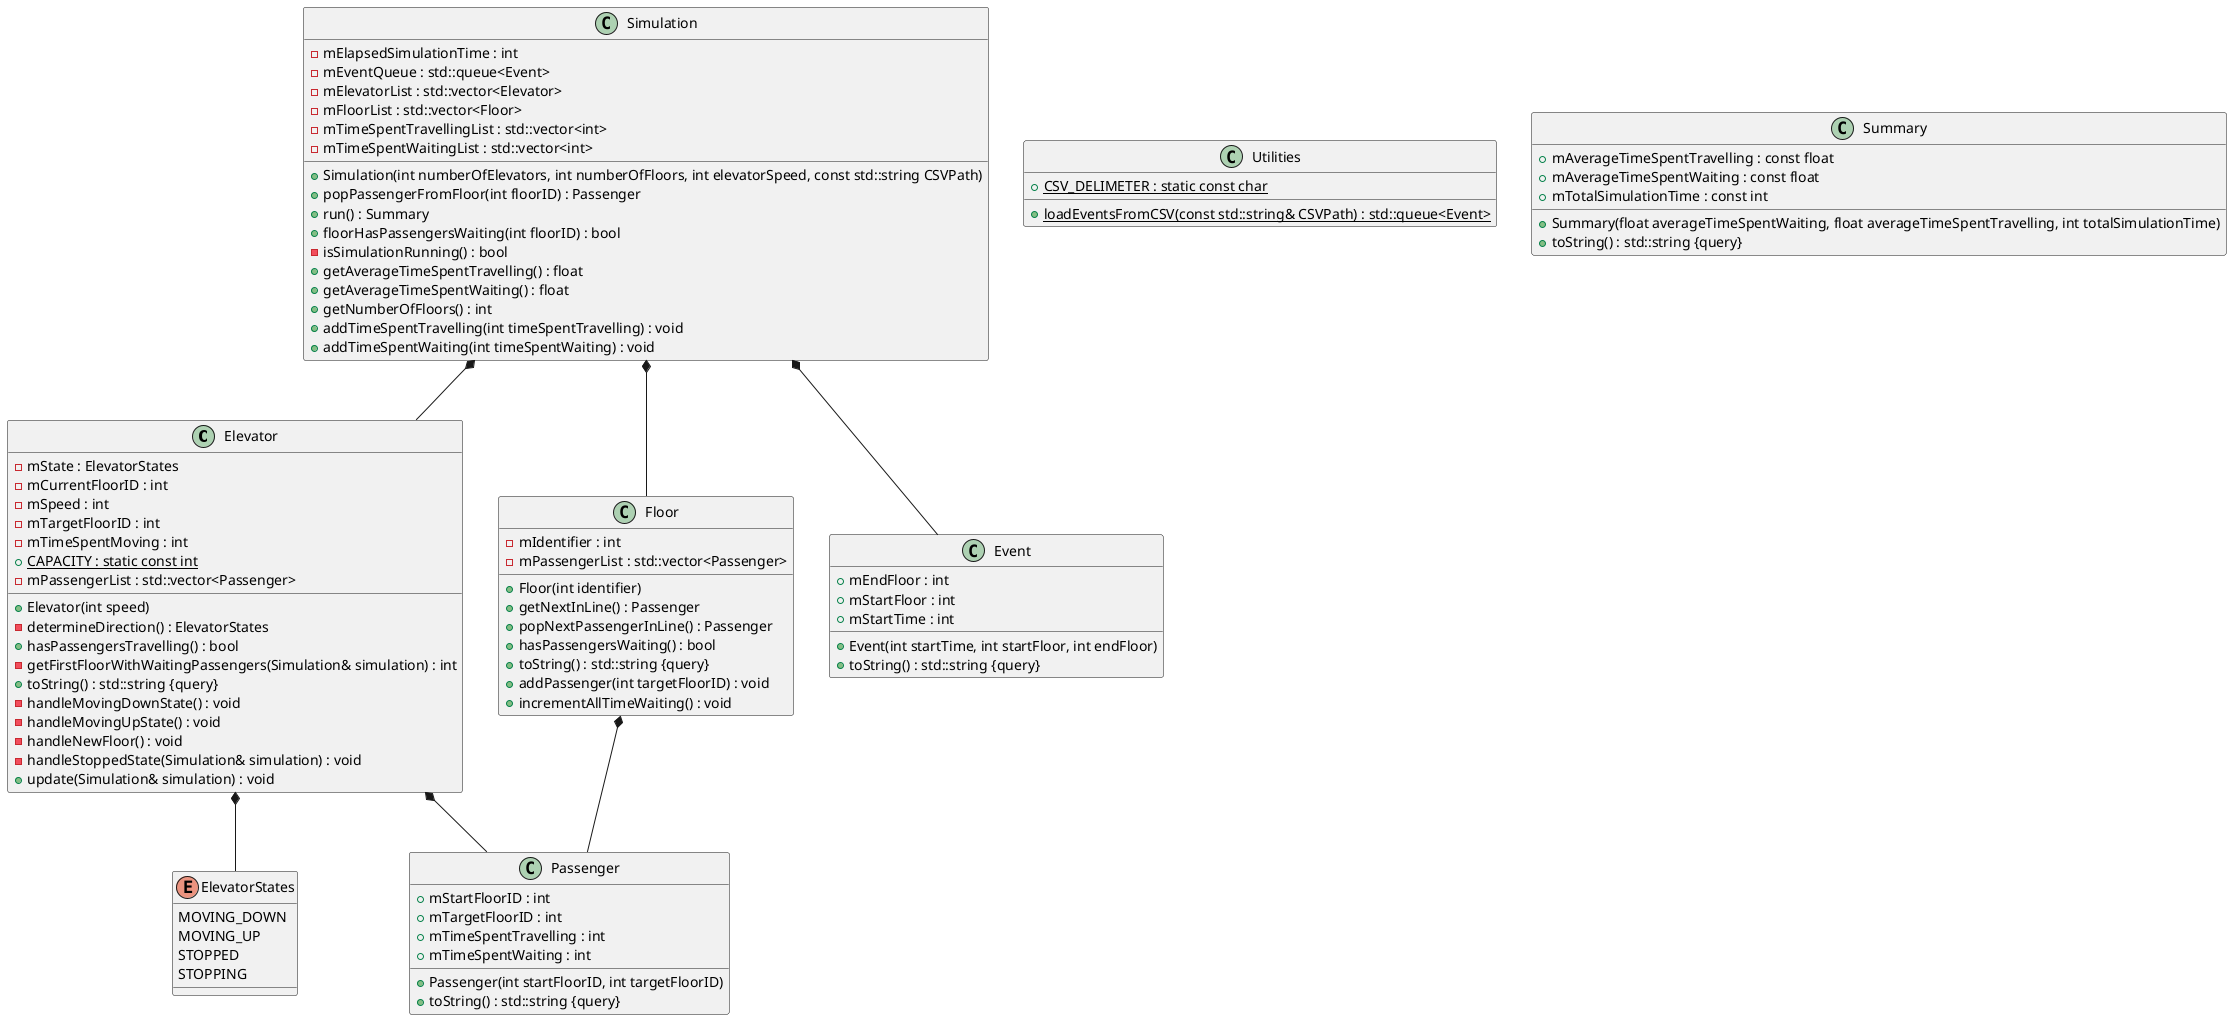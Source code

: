 @startuml





/' Objects '/

class Elevator {
	+Elevator(int speed)
	-determineDirection() : ElevatorStates
	-mState : ElevatorStates
	+hasPassengersTravelling() : bool
	-getFirstFloorWithWaitingPassengers(Simulation& simulation) : int
	-mCurrentFloorID : int
	-mSpeed : int
	-mTargetFloorID : int
	-mTimeSpentMoving : int
	+{static} CAPACITY : static const int
	+toString() : std::string {query}
	-mPassengerList : std::vector<Passenger>
	-handleMovingDownState() : void
	-handleMovingUpState() : void
	-handleNewFloor() : void
	-handleStoppedState(Simulation& simulation) : void
	+update(Simulation& simulation) : void
}


class Floor {
	+Floor(int identifier)
	+getNextInLine() : Passenger
	+popNextPassengerInLine() : Passenger
	+hasPassengersWaiting() : bool
	-mIdentifier : int
	+toString() : std::string {query}
	-mPassengerList : std::vector<Passenger>
	+addPassenger(int targetFloorID) : void
	+incrementAllTimeWaiting() : void
}


class Simulation {
	+Simulation(int numberOfElevators, int numberOfFloors, int elevatorSpeed, const std::string CSVPath)
	+popPassengerFromFloor(int floorID) : Passenger
	+run() : Summary
	+floorHasPassengersWaiting(int floorID) : bool
	-isSimulationRunning() : bool
	+getAverageTimeSpentTravelling() : float
	+getAverageTimeSpentWaiting() : float
	+getNumberOfFloors() : int
	-mElapsedSimulationTime : int
	-mEventQueue : std::queue<Event>
	-mElevatorList : std::vector<Elevator>
	-mFloorList : std::vector<Floor>
	-mTimeSpentTravellingList : std::vector<int>
	-mTimeSpentWaitingList : std::vector<int>
	+addTimeSpentTravelling(int timeSpentTravelling) : void
	+addTimeSpentWaiting(int timeSpentWaiting) : void
}


class Utilities {
	+{static} CSV_DELIMETER : static const char
	+{static} loadEventsFromCSV(const std::string& CSVPath) : std::queue<Event>
}


enum ElevatorStates {
	MOVING_DOWN
	MOVING_UP
	STOPPED
	STOPPING
}


class Event {
	+Event(int startTime, int startFloor, int endFloor)
	+mEndFloor : int
	+mStartFloor : int
	+mStartTime : int
	+toString() : std::string {query}
}


class Passenger {
	+Passenger(int startFloorID, int targetFloorID)
	+mStartFloorID : int
	+mTargetFloorID : int
	+mTimeSpentTravelling : int
	+mTimeSpentWaiting : int
	+toString() : std::string {query}
}


class Summary {
	+Summary(float averageTimeSpentWaiting, float averageTimeSpentTravelling, int totalSimulationTime)
	+mAverageTimeSpentTravelling : const float
	+mAverageTimeSpentWaiting : const float
	+mTotalSimulationTime : const int
	+toString() : std::string {query}
}





/' Inheritance relationships '/




/' Aggregation relationships '/

.Elevator *-- .ElevatorStates


.Elevator *-- .Passenger


.Floor *-- .Passenger


.Simulation *-- .Elevator


.Simulation *-- .Event


.Simulation *-- .Floor






/' Nested objects '/



@enduml
